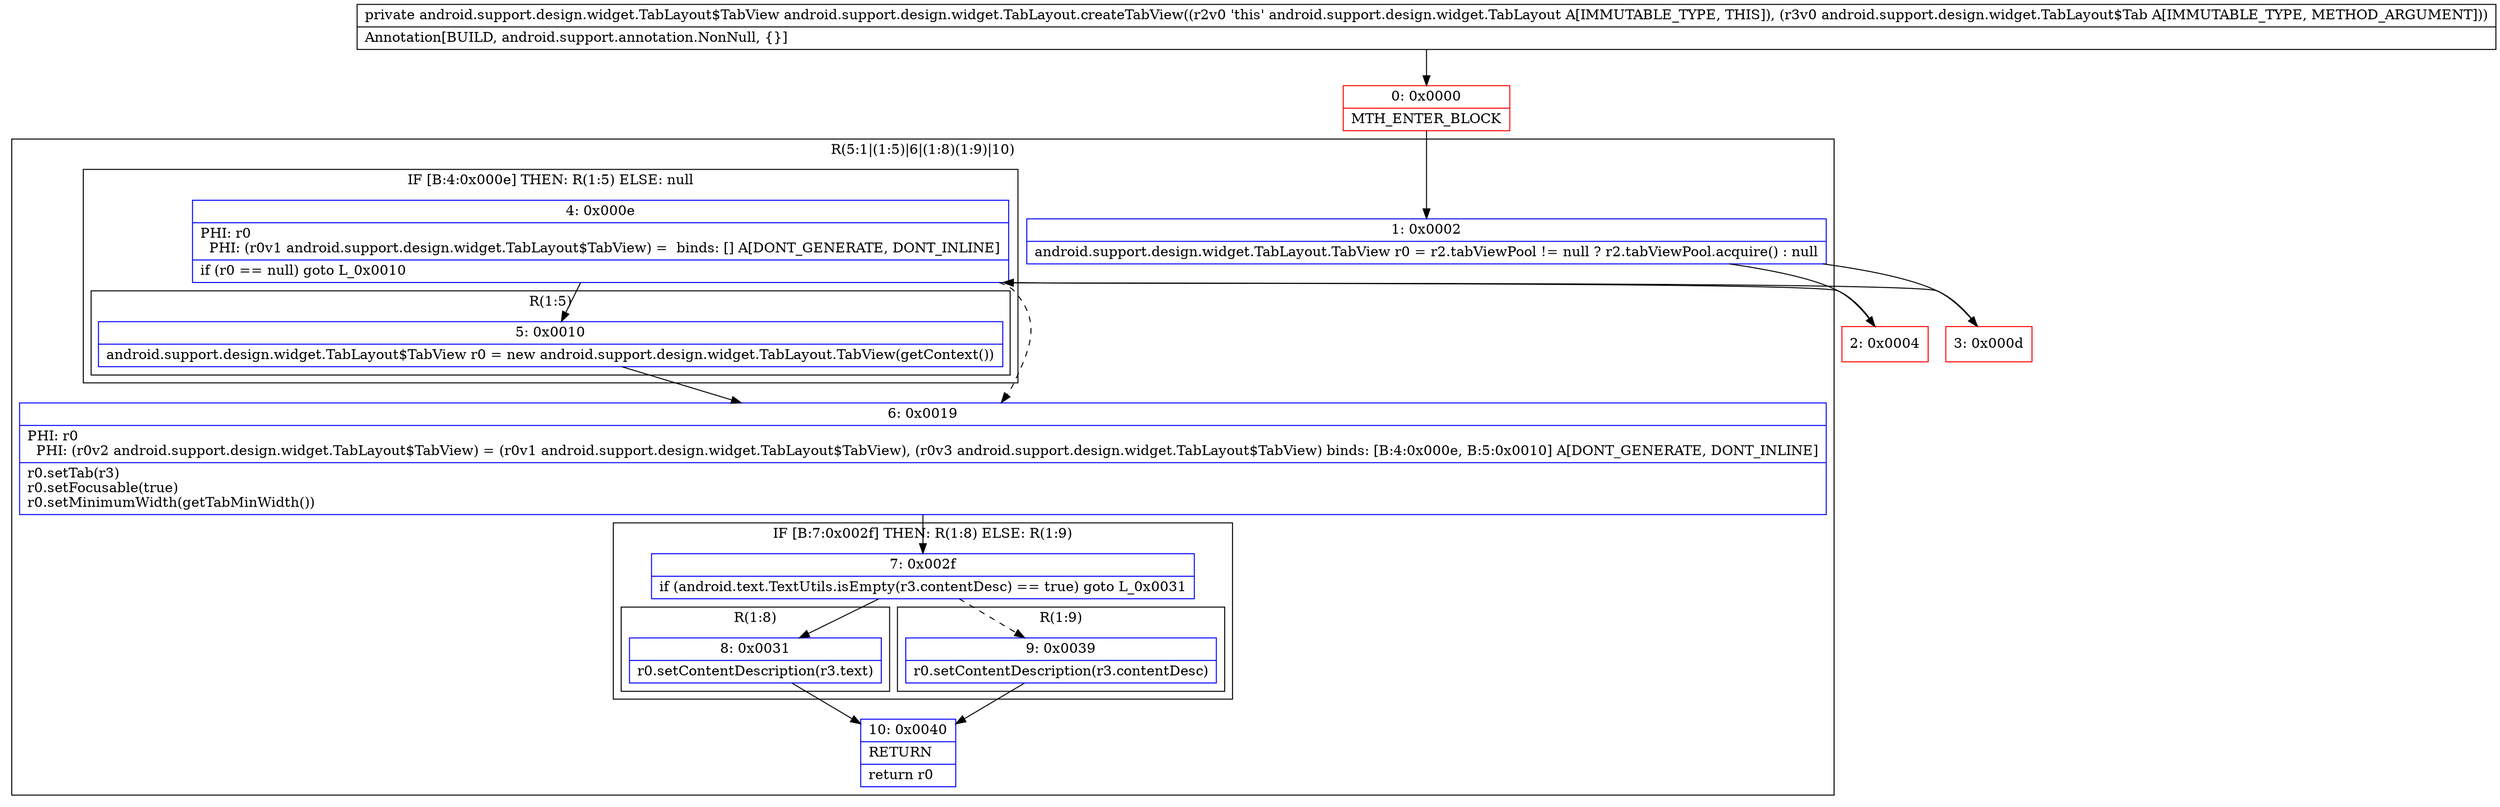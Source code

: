 digraph "CFG forandroid.support.design.widget.TabLayout.createTabView(Landroid\/support\/design\/widget\/TabLayout$Tab;)Landroid\/support\/design\/widget\/TabLayout$TabView;" {
subgraph cluster_Region_1190574733 {
label = "R(5:1|(1:5)|6|(1:8)(1:9)|10)";
node [shape=record,color=blue];
Node_1 [shape=record,label="{1\:\ 0x0002|android.support.design.widget.TabLayout.TabView r0 = r2.tabViewPool != null ? r2.tabViewPool.acquire() : null\l}"];
subgraph cluster_IfRegion_620750916 {
label = "IF [B:4:0x000e] THEN: R(1:5) ELSE: null";
node [shape=record,color=blue];
Node_4 [shape=record,label="{4\:\ 0x000e|PHI: r0 \l  PHI: (r0v1 android.support.design.widget.TabLayout$TabView) =  binds: [] A[DONT_GENERATE, DONT_INLINE]\l|if (r0 == null) goto L_0x0010\l}"];
subgraph cluster_Region_177437562 {
label = "R(1:5)";
node [shape=record,color=blue];
Node_5 [shape=record,label="{5\:\ 0x0010|android.support.design.widget.TabLayout$TabView r0 = new android.support.design.widget.TabLayout.TabView(getContext())\l}"];
}
}
Node_6 [shape=record,label="{6\:\ 0x0019|PHI: r0 \l  PHI: (r0v2 android.support.design.widget.TabLayout$TabView) = (r0v1 android.support.design.widget.TabLayout$TabView), (r0v3 android.support.design.widget.TabLayout$TabView) binds: [B:4:0x000e, B:5:0x0010] A[DONT_GENERATE, DONT_INLINE]\l|r0.setTab(r3)\lr0.setFocusable(true)\lr0.setMinimumWidth(getTabMinWidth())\l}"];
subgraph cluster_IfRegion_1225779415 {
label = "IF [B:7:0x002f] THEN: R(1:8) ELSE: R(1:9)";
node [shape=record,color=blue];
Node_7 [shape=record,label="{7\:\ 0x002f|if (android.text.TextUtils.isEmpty(r3.contentDesc) == true) goto L_0x0031\l}"];
subgraph cluster_Region_282045409 {
label = "R(1:8)";
node [shape=record,color=blue];
Node_8 [shape=record,label="{8\:\ 0x0031|r0.setContentDescription(r3.text)\l}"];
}
subgraph cluster_Region_1662933415 {
label = "R(1:9)";
node [shape=record,color=blue];
Node_9 [shape=record,label="{9\:\ 0x0039|r0.setContentDescription(r3.contentDesc)\l}"];
}
}
Node_10 [shape=record,label="{10\:\ 0x0040|RETURN\l|return r0\l}"];
}
Node_0 [shape=record,color=red,label="{0\:\ 0x0000|MTH_ENTER_BLOCK\l}"];
Node_2 [shape=record,color=red,label="{2\:\ 0x0004}"];
Node_3 [shape=record,color=red,label="{3\:\ 0x000d}"];
MethodNode[shape=record,label="{private android.support.design.widget.TabLayout$TabView android.support.design.widget.TabLayout.createTabView((r2v0 'this' android.support.design.widget.TabLayout A[IMMUTABLE_TYPE, THIS]), (r3v0 android.support.design.widget.TabLayout$Tab A[IMMUTABLE_TYPE, METHOD_ARGUMENT]))  | Annotation[BUILD, android.support.annotation.NonNull, \{\}]\l}"];
MethodNode -> Node_0;
Node_1 -> Node_2;
Node_1 -> Node_3;
Node_4 -> Node_5;
Node_4 -> Node_6[style=dashed];
Node_5 -> Node_6;
Node_6 -> Node_7;
Node_7 -> Node_8;
Node_7 -> Node_9[style=dashed];
Node_8 -> Node_10;
Node_9 -> Node_10;
Node_0 -> Node_1;
Node_2 -> Node_4;
Node_3 -> Node_4;
}

